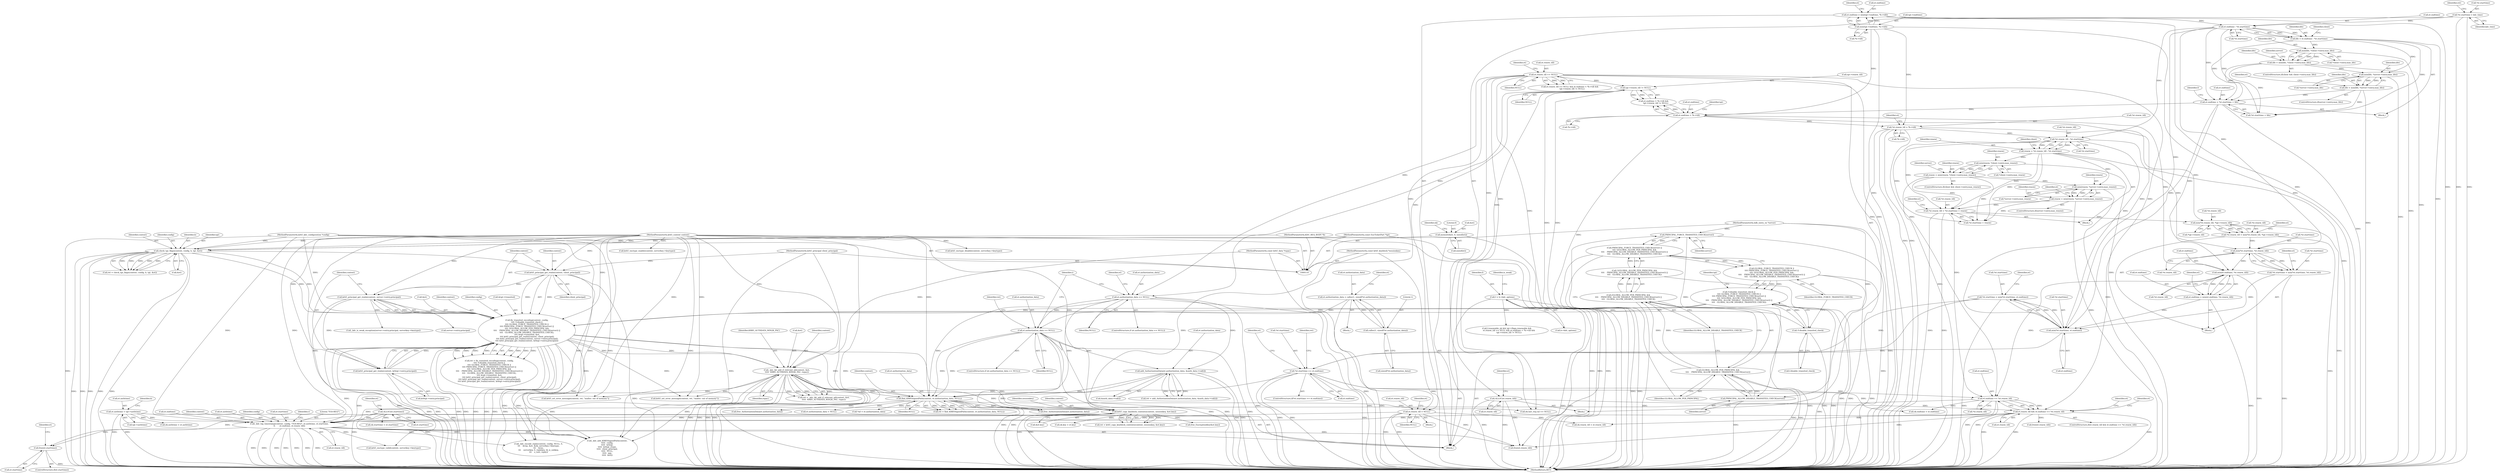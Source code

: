 digraph "0_heimdal_b1e699103f08d6a0ca46a122193c9da65f6cf837_1@API" {
"1001074" [label="(Call,free(et.starttime))"];
"1000914" [label="(Call,_kdc_log_timestamp(context, config, \"TGS-REQ\", et.authtime, et.starttime,\n\t\t       et.endtime, et.renew_till))"];
"1000788" [label="(Call,krb5_copy_keyblock_contents(context, sessionkey, &et.key))"];
"1000225" [label="(Call,fix_transited_encoding(context, config,\n\t\t\t\t !f.disable_transited_check ||\n\t\t\t\t GLOBAL_FORCE_TRANSITED_CHECK ||\n\t\t\t\t PRINCIPAL_FORCE_TRANSITED_CHECK(server) ||\n\t\t\t\t !((GLOBAL_ALLOW_PER_PRINCIPAL &&\n\t\t\t\t    PRINCIPAL_ALLOW_DISABLE_TRANSITED_CHECK(server)) ||\n\t\t\t\t   GLOBAL_ALLOW_DISABLE_TRANSITED_CHECK),\n \t\t\t\t &tgt->transited, &et,\n \t\t\t\t krb5_principal_get_realm(context, client_principal),\n \t\t\t\t krb5_principal_get_realm(context, server->entry.principal),\n\t\t\t\t krb5_principal_get_realm(context, krbtgt->entry.principal)))"];
"1000261" [label="(Call,krb5_principal_get_realm(context, krbtgt->entry.principal))"];
"1000254" [label="(Call,krb5_principal_get_realm(context, server->entry.principal))"];
"1000251" [label="(Call,krb5_principal_get_realm(context, client_principal))"];
"1000213" [label="(Call,check_tgs_flags(context, config, b, tgt, &et))"];
"1000111" [label="(MethodParameterIn,krb5_context context)"];
"1000112" [label="(MethodParameterIn,krb5_kdc_configuration *config)"];
"1000113" [label="(MethodParameterIn,KDC_REQ_BODY *b)"];
"1000115" [label="(MethodParameterIn,const EncTicketPart *tgt)"];
"1000155" [label="(Call,memset(&et, 0, sizeof(et)))"];
"1000126" [label="(MethodParameterIn,krb5_principal client_principal)"];
"1000228" [label="(Call,!f.disable_transited_check ||\n\t\t\t\t GLOBAL_FORCE_TRANSITED_CHECK ||\n\t\t\t\t PRINCIPAL_FORCE_TRANSITED_CHECK(server) ||\n\t\t\t\t !((GLOBAL_ALLOW_PER_PRINCIPAL &&\n\t\t\t\t    PRINCIPAL_ALLOW_DISABLE_TRANSITED_CHECK(server)) ||\n\t\t\t\t   GLOBAL_ALLOW_DISABLE_TRANSITED_CHECK))"];
"1000229" [label="(Call,!f.disable_transited_check)"];
"1000139" [label="(Call,f = b->kdc_options)"];
"1000233" [label="(Call,GLOBAL_FORCE_TRANSITED_CHECK ||\n\t\t\t\t PRINCIPAL_FORCE_TRANSITED_CHECK(server) ||\n\t\t\t\t !((GLOBAL_ALLOW_PER_PRINCIPAL &&\n\t\t\t\t    PRINCIPAL_ALLOW_DISABLE_TRANSITED_CHECK(server)) ||\n\t\t\t\t   GLOBAL_ALLOW_DISABLE_TRANSITED_CHECK))"];
"1000235" [label="(Call,PRINCIPAL_FORCE_TRANSITED_CHECK(server) ||\n\t\t\t\t !((GLOBAL_ALLOW_PER_PRINCIPAL &&\n\t\t\t\t    PRINCIPAL_ALLOW_DISABLE_TRANSITED_CHECK(server)) ||\n\t\t\t\t   GLOBAL_ALLOW_DISABLE_TRANSITED_CHECK))"];
"1000236" [label="(Call,PRINCIPAL_FORCE_TRANSITED_CHECK(server))"];
"1000122" [label="(MethodParameterIn,hdb_entry_ex *server)"];
"1000238" [label="(Call,!((GLOBAL_ALLOW_PER_PRINCIPAL &&\n\t\t\t\t    PRINCIPAL_ALLOW_DISABLE_TRANSITED_CHECK(server)) ||\n\t\t\t\t   GLOBAL_ALLOW_DISABLE_TRANSITED_CHECK))"];
"1000239" [label="(Call,(GLOBAL_ALLOW_PER_PRINCIPAL &&\n\t\t\t\t    PRINCIPAL_ALLOW_DISABLE_TRANSITED_CHECK(server)) ||\n\t\t\t\t   GLOBAL_ALLOW_DISABLE_TRANSITED_CHECK)"];
"1000240" [label="(Call,GLOBAL_ALLOW_PER_PRINCIPAL &&\n\t\t\t\t    PRINCIPAL_ALLOW_DISABLE_TRANSITED_CHECK(server))"];
"1000242" [label="(Call,PRINCIPAL_ALLOW_DISABLE_TRANSITED_CHECK(server))"];
"1000647" [label="(Call,_kdc_tkt_add_if_relevant_ad(context, &et,\n\t\t\t\t\t  KRB5_AUTHDATA_WIN2K_PAC, rspac))"];
"1000130" [label="(MethodParameterIn,const krb5_data *rspac)"];
"1000730" [label="(Call,find_KRB5SignedPath(context, et.authorization_data, NULL))"];
"1000710" [label="(Call,add_AuthorizationData(et.authorization_data, &auth_data->val[i]))"];
"1000682" [label="(Call,et.authorization_data == NULL)"];
"1000670" [label="(Call,et.authorization_data = calloc(1, sizeof(*et.authorization_data)))"];
"1000674" [label="(Call,calloc(1, sizeof(*et.authorization_data)))"];
"1000664" [label="(Call,et.authorization_data == NULL)"];
"1000390" [label="(Call,et.renew_till == NULL)"];
"1000404" [label="(Call,tgt->renew_till != NULL)"];
"1000119" [label="(MethodParameterIn,const krb5_keyblock *sessionkey)"];
"1000177" [label="(Call,et.authtime = tgt->authtime)"];
"1000201" [label="(Call,ALLOC(et.starttime))"];
"1000551" [label="(Call,*et.starttime == et.endtime)"];
"1000537" [label="(Call,*et.starttime = min(*et.starttime, et.endtime))"];
"1000542" [label="(Call,min(*et.starttime, et.endtime))"];
"1000511" [label="(Call,*et.starttime = min(*et.starttime, *et.renew_till))"];
"1000516" [label="(Call,min(*et.starttime, *et.renew_till))"];
"1000326" [label="(Call,et.endtime - *et.starttime)"];
"1000189" [label="(Call,et.endtime = min(tgt->endtime, *b->till))"];
"1000193" [label="(Call,min(tgt->endtime, *b->till))"];
"1000205" [label="(Call,*et.starttime = kdc_time)"];
"1000438" [label="(Call,*et.renew_till - *et.starttime)"];
"1000421" [label="(Call,*et.renew_till = *b->till)"];
"1000396" [label="(Call,et.endtime < *b->till)"];
"1000368" [label="(Call,et.endtime = *et.starttime + life)"];
"1000342" [label="(Call,life = min(life, *client->entry.max_life))"];
"1000344" [label="(Call,min(life, *client->entry.max_life))"];
"1000324" [label="(Call,life = et.endtime - *et.starttime)"];
"1000358" [label="(Call,life = min(life, *server->entry.max_life))"];
"1000360" [label="(Call,min(life, *server->entry.max_life))"];
"1000497" [label="(Call,*et.renew_till = min(*et.renew_till, *tgt->renew_till))"];
"1000502" [label="(Call,min(*et.renew_till, *tgt->renew_till))"];
"1000481" [label="(Call,*et.renew_till = *et.starttime + renew)"];
"1000436" [label="(Call,renew = *et.renew_till - *et.starttime)"];
"1000471" [label="(Call,renew = min(renew, *server->entry.max_renew))"];
"1000473" [label="(Call,min(renew, *server->entry.max_renew))"];
"1000455" [label="(Call,renew = min(renew, *client->entry.max_renew))"];
"1000457" [label="(Call,min(renew, *client->entry.max_renew))"];
"1000525" [label="(Call,et.endtime = min(et.endtime, *et.renew_till))"];
"1000529" [label="(Call,min(et.endtime, *et.renew_till))"];
"1000569" [label="(Call,et.endtime == *et.renew_till)"];
"1000582" [label="(Call,et.renew_till = NULL)"];
"1000565" [label="(Call,et.renew_till && et.endtime == *et.renew_till)"];
"1000417" [label="(Call,ALLOC(et.renew_till))"];
"1000396" [label="(Call,et.endtime < *b->till)"];
"1000668" [label="(Identifier,NULL)"];
"1000404" [label="(Call,tgt->renew_till != NULL)"];
"1000244" [label="(Identifier,GLOBAL_ALLOW_DISABLE_TRANSITED_CHECK)"];
"1000914" [label="(Call,_kdc_log_timestamp(context, config, \"TGS-REQ\", et.authtime, et.starttime,\n\t\t       et.endtime, et.renew_till))"];
"1000249" [label="(Call,&et)"];
"1000381" [label="(Identifier,f)"];
"1000228" [label="(Call,!f.disable_transited_check ||\n\t\t\t\t GLOBAL_FORCE_TRANSITED_CHECK ||\n\t\t\t\t PRINCIPAL_FORCE_TRANSITED_CHECK(server) ||\n\t\t\t\t !((GLOBAL_ALLOW_PER_PRINCIPAL &&\n\t\t\t\t    PRINCIPAL_ALLOW_DISABLE_TRANSITED_CHECK(server)) ||\n\t\t\t\t   GLOBAL_ALLOW_DISABLE_TRANSITED_CHECK))"];
"1000334" [label="(ControlStructure,if(client && client->entry.max_life))"];
"1000449" [label="(Identifier,client)"];
"1000465" [label="(ControlStructure,if(server->entry.max_renew))"];
"1000484" [label="(Identifier,et)"];
"1000409" [label="(Block,)"];
"1000710" [label="(Call,add_AuthorizationData(et.authorization_data, &auth_data->val[i]))"];
"1000481" [label="(Call,*et.renew_till = *et.starttime + renew)"];
"1000468" [label="(Identifier,server)"];
"1000140" [label="(Identifier,f)"];
"1000566" [label="(Call,et.renew_till)"];
"1000330" [label="(Call,*et.starttime)"];
"1000235" [label="(Call,PRINCIPAL_FORCE_TRANSITED_CHECK(server) ||\n\t\t\t\t !((GLOBAL_ALLOW_PER_PRINCIPAL &&\n\t\t\t\t    PRINCIPAL_ALLOW_DISABLE_TRANSITED_CHECK(server)) ||\n\t\t\t\t   GLOBAL_ALLOW_DISABLE_TRANSITED_CHECK))"];
"1000570" [label="(Call,et.endtime)"];
"1000791" [label="(Call,&et.key)"];
"1000889" [label="(Call,ek.renew_till = et.renew_till)"];
"1000708" [label="(Call,ret = add_AuthorizationData(et.authorization_data, &auth_data->val[i]))"];
"1000155" [label="(Call,memset(&et, 0, sizeof(et)))"];
"1000251" [label="(Call,krb5_principal_get_realm(context, client_principal))"];
"1000472" [label="(Identifier,renew)"];
"1000672" [label="(Identifier,et)"];
"1000456" [label="(Identifier,renew)"];
"1000447" [label="(ControlStructure,if(client && client->entry.max_renew))"];
"1000177" [label="(Call,et.authtime = tgt->authtime)"];
"1000497" [label="(Call,*et.renew_till = min(*et.renew_till, *tgt->renew_till))"];
"1000422" [label="(Call,*et.renew_till)"];
"1000812" [label="(Call,ek.key = et.key)"];
"1000786" [label="(Call,ret = krb5_copy_keyblock_contents(context, sessionkey, &et.key))"];
"1000216" [label="(Identifier,b)"];
"1000875" [label="(Call,ek.starttime = et.starttime)"];
"1000239" [label="(Call,(GLOBAL_ALLOW_PER_PRINCIPAL &&\n\t\t\t\t    PRINCIPAL_ALLOW_DISABLE_TRANSITED_CHECK(server)) ||\n\t\t\t\t   GLOBAL_ALLOW_DISABLE_TRANSITED_CHECK)"];
"1000370" [label="(Identifier,et)"];
"1000111" [label="(MethodParameterIn,krb5_context context)"];
"1000471" [label="(Call,renew = min(renew, *server->entry.max_renew))"];
"1001091" [label="(Call,free_AuthorizationData(et.authorization_data))"];
"1001033" [label="(Call,_kdc_encode_reply(context, config, NULL, 0,\n\t\t\t    &rep, &et, &ek, serverkey->keytype,\n\t\t\t    kvno,\n\t\t\t    serverkey, 0, replykey, rk_is_subkey,\n\t\t\t    e_text, reply))"];
"1000112" [label="(MethodParameterIn,krb5_kdc_configuration *config)"];
"1000439" [label="(Call,*et.renew_till)"];
"1000458" [label="(Identifier,renew)"];
"1000394" [label="(Identifier,NULL)"];
"1000342" [label="(Call,life = min(life, *client->entry.max_life))"];
"1000486" [label="(Call,*et.starttime + renew)"];
"1000193" [label="(Call,min(tgt->endtime, *b->till))"];
"1000189" [label="(Call,et.endtime = min(tgt->endtime, *b->till))"];
"1000567" [label="(Identifier,et)"];
"1000345" [label="(Identifier,life)"];
"1000927" [label="(Call,et.renew_till)"];
"1000241" [label="(Identifier,GLOBAL_ALLOW_PER_PRINCIPAL)"];
"1000212" [label="(Identifier,ret)"];
"1000236" [label="(Call,PRINCIPAL_FORCE_TRANSITED_CHECK(server))"];
"1000586" [label="(Identifier,NULL)"];
"1000217" [label="(Identifier,tgt)"];
"1000790" [label="(Identifier,sessionkey)"];
"1000551" [label="(Call,*et.starttime == et.endtime)"];
"1000789" [label="(Identifier,context)"];
"1000543" [label="(Call,*et.starttime)"];
"1000684" [label="(Identifier,et)"];
"1000181" [label="(Call,tgt->authtime)"];
"1000455" [label="(Call,renew = min(renew, *client->entry.max_renew))"];
"1000213" [label="(Call,check_tgs_flags(context, config, b, tgt, &et))"];
"1000194" [label="(Call,tgt->endtime)"];
"1000502" [label="(Call,min(*et.renew_till, *tgt->renew_till))"];
"1000210" [label="(Identifier,kdc_time)"];
"1000918" [label="(Call,et.authtime)"];
"1000868" [label="(Call,ek.authtime = et.authtime)"];
"1000400" [label="(Call,*b->till)"];
"1000514" [label="(Identifier,et)"];
"1000424" [label="(Identifier,et)"];
"1000226" [label="(Identifier,context)"];
"1000391" [label="(Call,et.renew_till)"];
"1000344" [label="(Call,min(life, *client->entry.max_life))"];
"1000578" [label="(Call,free(et.renew_till))"];
"1000141" [label="(Call,b->kdc_options)"];
"1000750" [label="(Call,free_AuthorizationData(et.authorization_data))"];
"1000669" [label="(Block,)"];
"1000516" [label="(Call,min(*et.starttime, *et.renew_till))"];
"1001007" [label="(Call,krb5_enctype_valid(context, serverkey->keytype))"];
"1000156" [label="(Call,&et)"];
"1000916" [label="(Identifier,config)"];
"1000242" [label="(Call,PRINCIPAL_ALLOW_DISABLE_TRANSITED_CHECK(server))"];
"1000163" [label="(Identifier,ek)"];
"1001074" [label="(Call,free(et.starttime))"];
"1000417" [label="(Call,ALLOC(et.renew_till))"];
"1000408" [label="(Identifier,NULL)"];
"1000405" [label="(Call,tgt->renew_till)"];
"1000261" [label="(Call,krb5_principal_get_realm(context, krbtgt->entry.principal))"];
"1000203" [label="(Identifier,et)"];
"1000325" [label="(Identifier,life)"];
"1000346" [label="(Call,*client->entry.max_life)"];
"1000538" [label="(Call,*et.starttime)"];
"1000674" [label="(Call,calloc(1, sizeof(*et.authorization_data)))"];
"1000233" [label="(Call,GLOBAL_FORCE_TRANSITED_CHECK ||\n\t\t\t\t PRINCIPAL_FORCE_TRANSITED_CHECK(server) ||\n\t\t\t\t !((GLOBAL_ALLOW_PER_PRINCIPAL &&\n\t\t\t\t    PRINCIPAL_ALLOW_DISABLE_TRANSITED_CHECK(server)) ||\n\t\t\t\t   GLOBAL_ALLOW_DISABLE_TRANSITED_CHECK))"];
"1000147" [label="(Identifier,is_weak)"];
"1000512" [label="(Call,*et.starttime)"];
"1000240" [label="(Call,GLOBAL_ALLOW_PER_PRINCIPAL &&\n\t\t\t\t    PRINCIPAL_ALLOW_DISABLE_TRANSITED_CHECK(server))"];
"1000670" [label="(Call,et.authorization_data = calloc(1, sizeof(*et.authorization_data)))"];
"1000475" [label="(Call,*server->entry.max_renew)"];
"1000229" [label="(Call,!f.disable_transited_check)"];
"1000252" [label="(Identifier,context)"];
"1000652" [label="(Identifier,rspac)"];
"1000134" [label="(Block,)"];
"1000711" [label="(Call,et.authorization_data)"];
"1000683" [label="(Call,et.authorization_data)"];
"1000542" [label="(Call,min(*et.starttime, et.endtime))"];
"1000473" [label="(Call,min(renew, *server->entry.max_renew))"];
"1000324" [label="(Call,life = et.endtime - *et.starttime)"];
"1000126" [label="(MethodParameterIn,krb5_principal client_principal)"];
"1000238" [label="(Call,!((GLOBAL_ALLOW_PER_PRINCIPAL &&\n\t\t\t\t    PRINCIPAL_ALLOW_DISABLE_TRANSITED_CHECK(server)) ||\n\t\t\t\t   GLOBAL_ALLOW_DISABLE_TRANSITED_CHECK))"];
"1000582" [label="(Call,et.renew_till = NULL)"];
"1000263" [label="(Call,krbtgt->entry.principal)"];
"1000730" [label="(Call,find_KRB5SignedPath(context, et.authorization_data, NULL))"];
"1000158" [label="(Literal,0)"];
"1000214" [label="(Identifier,context)"];
"1000234" [label="(Identifier,GLOBAL_FORCE_TRANSITED_CHECK)"];
"1001127" [label="(MethodReturn,RET)"];
"1000474" [label="(Identifier,renew)"];
"1000255" [label="(Identifier,context)"];
"1000256" [label="(Call,server->entry.principal)"];
"1000352" [label="(ControlStructure,if(server->entry.max_life))"];
"1000507" [label="(Call,*tgt->renew_till)"];
"1000432" [label="(Identifier,et)"];
"1000735" [label="(Identifier,NULL)"];
"1000459" [label="(Call,*client->entry.max_renew)"];
"1000682" [label="(Call,et.authorization_data == NULL)"];
"1000723" [label="(Call,krb5_set_error_message(context, ret, \"malloc: out of memory\"))"];
"1000569" [label="(Call,et.endtime == *et.renew_till)"];
"1000262" [label="(Identifier,context)"];
"1000550" [label="(ControlStructure,if(*et.starttime == et.endtime))"];
"1000426" [label="(Call,*b->till)"];
"1000921" [label="(Call,et.starttime)"];
"1000503" [label="(Call,*et.renew_till)"];
"1000327" [label="(Call,et.endtime)"];
"1000438" [label="(Call,*et.renew_till - *et.starttime)"];
"1000336" [label="(Identifier,client)"];
"1000362" [label="(Call,*server->entry.max_life)"];
"1000882" [label="(Call,ek.endtime = et.endtime)"];
"1000565" [label="(Call,et.renew_till && et.endtime == *et.renew_till)"];
"1000119" [label="(MethodParameterIn,const krb5_keyblock *sessionkey)"];
"1000237" [label="(Identifier,server)"];
"1000554" [label="(Identifier,et)"];
"1000205" [label="(Call,*et.starttime = kdc_time)"];
"1000457" [label="(Call,min(renew, *client->entry.max_renew))"];
"1000537" [label="(Call,*et.starttime = min(*et.starttime, et.endtime))"];
"1000443" [label="(Call,*et.starttime)"];
"1000583" [label="(Call,et.renew_till)"];
"1000418" [label="(Call,et.renew_till)"];
"1000698" [label="(Identifier,i)"];
"1000954" [label="(Call,_kdc_add_KRB5SignedPath(context,\n\t\t\t\t\t  config,\n\t\t\t\t\t  krbtgt,\n\t\t\t\t\t  krbtgt_etype,\n\t\t\t\t\t  client_principal,\n\t\t\t\t\t  NULL,\n\t\t\t\t\t  spp,\n\t\t\t\t\t  &et))"];
"1000253" [label="(Identifier,client_principal)"];
"1000395" [label="(Call,et.endtime < *b->till &&\n       tgt->renew_till != NULL)"];
"1000552" [label="(Call,*et.starttime)"];
"1000223" [label="(Call,ret = fix_transited_encoding(context, config,\n\t\t\t\t !f.disable_transited_check ||\n\t\t\t\t GLOBAL_FORCE_TRANSITED_CHECK ||\n\t\t\t\t PRINCIPAL_FORCE_TRANSITED_CHECK(server) ||\n\t\t\t\t !((GLOBAL_ALLOW_PER_PRINCIPAL &&\n\t\t\t\t    PRINCIPAL_ALLOW_DISABLE_TRANSITED_CHECK(server)) ||\n\t\t\t\t   GLOBAL_ALLOW_DISABLE_TRANSITED_CHECK),\n \t\t\t\t &tgt->transited, &et,\n \t\t\t\t krb5_principal_get_realm(context, client_principal),\n \t\t\t\t krb5_principal_get_realm(context, server->entry.principal),\n\t\t\t\t krb5_principal_get_realm(context, krbtgt->entry.principal)))"];
"1000113" [label="(MethodParameterIn,KDC_REQ_BODY *b)"];
"1000421" [label="(Call,*et.renew_till = *b->till)"];
"1000206" [label="(Call,*et.starttime)"];
"1000691" [label="(Call,krb5_set_error_message(context, ret, \"malloc: out of memory\"))"];
"1000254" [label="(Call,krb5_principal_get_realm(context, server->entry.principal))"];
"1001120" [label="(Call,free_EncryptionKey(&et.key))"];
"1000835" [label="(Call,ek.last_req.val == NULL)"];
"1000671" [label="(Call,et.authorization_data)"];
"1000397" [label="(Call,et.endtime)"];
"1000496" [label="(Block,)"];
"1000645" [label="(Call,ret = _kdc_tkt_add_if_relevant_ad(context, &et,\n\t\t\t\t\t  KRB5_AUTHDATA_WIN2K_PAC, rspac))"];
"1000577" [label="(Block,)"];
"1000511" [label="(Call,*et.starttime = min(*et.starttime, *et.renew_till))"];
"1000494" [label="(Identifier,et)"];
"1000202" [label="(Call,et.starttime)"];
"1000498" [label="(Call,*et.renew_till)"];
"1000211" [label="(Call,ret = check_tgs_flags(context, config, b, tgt, &et))"];
"1000731" [label="(Identifier,context)"];
"1000648" [label="(Identifier,context)"];
"1000197" [label="(Call,*b->till)"];
"1000665" [label="(Call,et.authorization_data)"];
"1000530" [label="(Call,et.endtime)"];
"1000122" [label="(MethodParameterIn,hdb_entry_ex *server)"];
"1000580" [label="(Identifier,et)"];
"1000187" [label="(Identifier,b)"];
"1000326" [label="(Call,et.endtime - *et.starttime)"];
"1000758" [label="(Call,et.authorization_data = NULL)"];
"1000547" [label="(Call,et.endtime)"];
"1000933" [label="(Identifier,r)"];
"1000564" [label="(ControlStructure,if(et.renew_till && et.endtime == *et.renew_till))"];
"1000225" [label="(Call,fix_transited_encoding(context, config,\n\t\t\t\t !f.disable_transited_check ||\n\t\t\t\t GLOBAL_FORCE_TRANSITED_CHECK ||\n\t\t\t\t PRINCIPAL_FORCE_TRANSITED_CHECK(server) ||\n\t\t\t\t !((GLOBAL_ALLOW_PER_PRINCIPAL &&\n\t\t\t\t    PRINCIPAL_ALLOW_DISABLE_TRANSITED_CHECK(server)) ||\n\t\t\t\t   GLOBAL_ALLOW_DISABLE_TRANSITED_CHECK),\n \t\t\t\t &tgt->transited, &et,\n \t\t\t\t krb5_principal_get_realm(context, client_principal),\n \t\t\t\t krb5_principal_get_realm(context, server->entry.principal),\n\t\t\t\t krb5_principal_get_realm(context, krbtgt->entry.principal)))"];
"1000766" [label="(Call,*ad = et.authorization_data)"];
"1000437" [label="(Identifier,renew)"];
"1000360" [label="(Call,min(life, *server->entry.max_life))"];
"1000390" [label="(Call,et.renew_till == NULL)"];
"1000664" [label="(Call,et.authorization_data == NULL)"];
"1000243" [label="(Identifier,server)"];
"1000361" [label="(Identifier,life)"];
"1000529" [label="(Call,min(et.endtime, *et.renew_till))"];
"1000190" [label="(Call,et.endtime)"];
"1000556" [label="(Call,et.endtime)"];
"1000372" [label="(Call,*et.starttime + life)"];
"1000533" [label="(Call,*et.renew_till)"];
"1000590" [label="(Identifier,et)"];
"1000369" [label="(Call,et.endtime)"];
"1000681" [label="(ControlStructure,if (et.authorization_data == NULL))"];
"1000526" [label="(Call,et.endtime)"];
"1000115" [label="(MethodParameterIn,const EncTicketPart *tgt)"];
"1000227" [label="(Identifier,config)"];
"1000436" [label="(Call,renew = *et.renew_till - *et.starttime)"];
"1001070" [label="(ControlStructure,if(et.starttime))"];
"1001023" [label="(Call,krb5_enctype_enable(context, serverkey->keytype))"];
"1000359" [label="(Identifier,life)"];
"1000527" [label="(Identifier,et)"];
"1001082" [label="(Call,free(et.renew_till))"];
"1000675" [label="(Literal,1)"];
"1000525" [label="(Call,et.endtime = min(et.endtime, *et.renew_till))"];
"1000517" [label="(Call,*et.starttime)"];
"1000647" [label="(Call,_kdc_tkt_add_if_relevant_ad(context, &et,\n\t\t\t\t\t  KRB5_AUTHDATA_WIN2K_PAC, rspac))"];
"1000355" [label="(Identifier,server)"];
"1000406" [label="(Identifier,tgt)"];
"1000597" [label="(Identifier,et)"];
"1001080" [label="(Identifier,et)"];
"1001075" [label="(Call,et.starttime)"];
"1000230" [label="(Call,f.disable_transited_check)"];
"1000651" [label="(Identifier,KRB5_AUTHDATA_WIN2K_PAC)"];
"1000728" [label="(Call,ret = find_KRB5SignedPath(context, et.authorization_data, NULL))"];
"1000573" [label="(Call,*et.renew_till)"];
"1000663" [label="(ControlStructure,if (et.authorization_data == NULL))"];
"1000689" [label="(Identifier,ret)"];
"1000788" [label="(Call,krb5_copy_keyblock_contents(context, sessionkey, &et.key))"];
"1001056" [label="(Call,krb5_enctype_disable(context, serverkey->keytype))"];
"1000398" [label="(Identifier,et)"];
"1000917" [label="(Literal,\"TGS-REQ\")"];
"1000201" [label="(Call,ALLOC(et.starttime))"];
"1000178" [label="(Call,et.authtime)"];
"1000561" [label="(Identifier,ret)"];
"1000732" [label="(Call,et.authorization_data)"];
"1000139" [label="(Call,f = b->kdc_options)"];
"1000540" [label="(Identifier,et)"];
"1000924" [label="(Call,et.endtime)"];
"1000247" [label="(Identifier,tgt)"];
"1000521" [label="(Call,*et.renew_till)"];
"1001013" [label="(Call,_kdc_is_weak_exception(server->entry.principal, serverkey->keytype))"];
"1000915" [label="(Identifier,context)"];
"1000482" [label="(Call,*et.renew_till)"];
"1000322" [label="(Block,)"];
"1000130" [label="(MethodParameterIn,const krb5_data *rspac)"];
"1000159" [label="(Call,sizeof(et))"];
"1000389" [label="(Call,et.renew_till == NULL && et.endtime < *b->till &&\n       tgt->renew_till != NULL)"];
"1000245" [label="(Call,&tgt->transited)"];
"1000686" [label="(Identifier,NULL)"];
"1000676" [label="(Call,sizeof(*et.authorization_data))"];
"1000208" [label="(Identifier,et)"];
"1000218" [label="(Call,&et)"];
"1000714" [label="(Call,&auth_data->val[i])"];
"1000343" [label="(Identifier,life)"];
"1000434" [label="(Block,)"];
"1000379" [label="(Call,f.renewable_ok && tgt->flags.renewable &&\n       et.renew_till == NULL && et.endtime < *b->till &&\n       tgt->renew_till != NULL)"];
"1000649" [label="(Call,&et)"];
"1000368" [label="(Call,et.endtime = *et.starttime + life)"];
"1000358" [label="(Call,life = min(life, *server->entry.max_life))"];
"1000215" [label="(Identifier,config)"];
"1001074" -> "1001070"  [label="AST: "];
"1001074" -> "1001075"  [label="CFG: "];
"1001075" -> "1001074"  [label="AST: "];
"1001080" -> "1001074"  [label="CFG: "];
"1001074" -> "1001127"  [label="DDG: "];
"1000914" -> "1001074"  [label="DDG: "];
"1000201" -> "1001074"  [label="DDG: "];
"1000914" -> "1000134"  [label="AST: "];
"1000914" -> "1000927"  [label="CFG: "];
"1000915" -> "1000914"  [label="AST: "];
"1000916" -> "1000914"  [label="AST: "];
"1000917" -> "1000914"  [label="AST: "];
"1000918" -> "1000914"  [label="AST: "];
"1000921" -> "1000914"  [label="AST: "];
"1000924" -> "1000914"  [label="AST: "];
"1000927" -> "1000914"  [label="AST: "];
"1000933" -> "1000914"  [label="CFG: "];
"1000914" -> "1001127"  [label="DDG: "];
"1000914" -> "1001127"  [label="DDG: "];
"1000914" -> "1001127"  [label="DDG: "];
"1000914" -> "1001127"  [label="DDG: "];
"1000914" -> "1001127"  [label="DDG: "];
"1000914" -> "1001127"  [label="DDG: "];
"1000914" -> "1001127"  [label="DDG: "];
"1000788" -> "1000914"  [label="DDG: "];
"1000111" -> "1000914"  [label="DDG: "];
"1000225" -> "1000914"  [label="DDG: "];
"1000112" -> "1000914"  [label="DDG: "];
"1000177" -> "1000914"  [label="DDG: "];
"1000201" -> "1000914"  [label="DDG: "];
"1000551" -> "1000914"  [label="DDG: "];
"1000569" -> "1000914"  [label="DDG: "];
"1000582" -> "1000914"  [label="DDG: "];
"1000565" -> "1000914"  [label="DDG: "];
"1000914" -> "1000954"  [label="DDG: "];
"1000914" -> "1000954"  [label="DDG: "];
"1000914" -> "1001007"  [label="DDG: "];
"1000914" -> "1001033"  [label="DDG: "];
"1000914" -> "1001082"  [label="DDG: "];
"1000788" -> "1000786"  [label="AST: "];
"1000788" -> "1000791"  [label="CFG: "];
"1000789" -> "1000788"  [label="AST: "];
"1000790" -> "1000788"  [label="AST: "];
"1000791" -> "1000788"  [label="AST: "];
"1000786" -> "1000788"  [label="CFG: "];
"1000788" -> "1001127"  [label="DDG: "];
"1000788" -> "1001127"  [label="DDG: "];
"1000788" -> "1000786"  [label="DDG: "];
"1000788" -> "1000786"  [label="DDG: "];
"1000788" -> "1000786"  [label="DDG: "];
"1000225" -> "1000788"  [label="DDG: "];
"1000647" -> "1000788"  [label="DDG: "];
"1000730" -> "1000788"  [label="DDG: "];
"1000111" -> "1000788"  [label="DDG: "];
"1000119" -> "1000788"  [label="DDG: "];
"1000788" -> "1000812"  [label="DDG: "];
"1000788" -> "1001120"  [label="DDG: "];
"1000225" -> "1000223"  [label="AST: "];
"1000225" -> "1000261"  [label="CFG: "];
"1000226" -> "1000225"  [label="AST: "];
"1000227" -> "1000225"  [label="AST: "];
"1000228" -> "1000225"  [label="AST: "];
"1000245" -> "1000225"  [label="AST: "];
"1000249" -> "1000225"  [label="AST: "];
"1000251" -> "1000225"  [label="AST: "];
"1000254" -> "1000225"  [label="AST: "];
"1000261" -> "1000225"  [label="AST: "];
"1000223" -> "1000225"  [label="CFG: "];
"1000225" -> "1001127"  [label="DDG: "];
"1000225" -> "1001127"  [label="DDG: "];
"1000225" -> "1001127"  [label="DDG: "];
"1000225" -> "1001127"  [label="DDG: "];
"1000225" -> "1001127"  [label="DDG: "];
"1000225" -> "1001127"  [label="DDG: "];
"1000225" -> "1001127"  [label="DDG: "];
"1000225" -> "1001127"  [label="DDG: "];
"1000225" -> "1000223"  [label="DDG: "];
"1000225" -> "1000223"  [label="DDG: "];
"1000225" -> "1000223"  [label="DDG: "];
"1000225" -> "1000223"  [label="DDG: "];
"1000225" -> "1000223"  [label="DDG: "];
"1000225" -> "1000223"  [label="DDG: "];
"1000225" -> "1000223"  [label="DDG: "];
"1000225" -> "1000223"  [label="DDG: "];
"1000261" -> "1000225"  [label="DDG: "];
"1000261" -> "1000225"  [label="DDG: "];
"1000111" -> "1000225"  [label="DDG: "];
"1000213" -> "1000225"  [label="DDG: "];
"1000213" -> "1000225"  [label="DDG: "];
"1000112" -> "1000225"  [label="DDG: "];
"1000228" -> "1000225"  [label="DDG: "];
"1000228" -> "1000225"  [label="DDG: "];
"1000251" -> "1000225"  [label="DDG: "];
"1000251" -> "1000225"  [label="DDG: "];
"1000254" -> "1000225"  [label="DDG: "];
"1000254" -> "1000225"  [label="DDG: "];
"1000225" -> "1000647"  [label="DDG: "];
"1000225" -> "1000647"  [label="DDG: "];
"1000225" -> "1000691"  [label="DDG: "];
"1000225" -> "1000723"  [label="DDG: "];
"1000225" -> "1000730"  [label="DDG: "];
"1000225" -> "1000954"  [label="DDG: "];
"1000225" -> "1001033"  [label="DDG: "];
"1000261" -> "1000263"  [label="CFG: "];
"1000262" -> "1000261"  [label="AST: "];
"1000263" -> "1000261"  [label="AST: "];
"1000261" -> "1001127"  [label="DDG: "];
"1000254" -> "1000261"  [label="DDG: "];
"1000111" -> "1000261"  [label="DDG: "];
"1000254" -> "1000256"  [label="CFG: "];
"1000255" -> "1000254"  [label="AST: "];
"1000256" -> "1000254"  [label="AST: "];
"1000262" -> "1000254"  [label="CFG: "];
"1000254" -> "1001127"  [label="DDG: "];
"1000251" -> "1000254"  [label="DDG: "];
"1000111" -> "1000254"  [label="DDG: "];
"1000254" -> "1001013"  [label="DDG: "];
"1000251" -> "1000253"  [label="CFG: "];
"1000252" -> "1000251"  [label="AST: "];
"1000253" -> "1000251"  [label="AST: "];
"1000255" -> "1000251"  [label="CFG: "];
"1000251" -> "1001127"  [label="DDG: "];
"1000213" -> "1000251"  [label="DDG: "];
"1000111" -> "1000251"  [label="DDG: "];
"1000126" -> "1000251"  [label="DDG: "];
"1000251" -> "1000954"  [label="DDG: "];
"1000213" -> "1000211"  [label="AST: "];
"1000213" -> "1000218"  [label="CFG: "];
"1000214" -> "1000213"  [label="AST: "];
"1000215" -> "1000213"  [label="AST: "];
"1000216" -> "1000213"  [label="AST: "];
"1000217" -> "1000213"  [label="AST: "];
"1000218" -> "1000213"  [label="AST: "];
"1000211" -> "1000213"  [label="CFG: "];
"1000213" -> "1001127"  [label="DDG: "];
"1000213" -> "1001127"  [label="DDG: "];
"1000213" -> "1001127"  [label="DDG: "];
"1000213" -> "1001127"  [label="DDG: "];
"1000213" -> "1001127"  [label="DDG: "];
"1000213" -> "1000211"  [label="DDG: "];
"1000213" -> "1000211"  [label="DDG: "];
"1000213" -> "1000211"  [label="DDG: "];
"1000213" -> "1000211"  [label="DDG: "];
"1000213" -> "1000211"  [label="DDG: "];
"1000111" -> "1000213"  [label="DDG: "];
"1000112" -> "1000213"  [label="DDG: "];
"1000113" -> "1000213"  [label="DDG: "];
"1000115" -> "1000213"  [label="DDG: "];
"1000155" -> "1000213"  [label="DDG: "];
"1000111" -> "1000110"  [label="AST: "];
"1000111" -> "1001127"  [label="DDG: "];
"1000111" -> "1000647"  [label="DDG: "];
"1000111" -> "1000691"  [label="DDG: "];
"1000111" -> "1000723"  [label="DDG: "];
"1000111" -> "1000730"  [label="DDG: "];
"1000111" -> "1000954"  [label="DDG: "];
"1000111" -> "1001007"  [label="DDG: "];
"1000111" -> "1001023"  [label="DDG: "];
"1000111" -> "1001033"  [label="DDG: "];
"1000111" -> "1001056"  [label="DDG: "];
"1000112" -> "1000110"  [label="AST: "];
"1000112" -> "1001127"  [label="DDG: "];
"1000112" -> "1000954"  [label="DDG: "];
"1000112" -> "1001033"  [label="DDG: "];
"1000113" -> "1000110"  [label="AST: "];
"1000113" -> "1001127"  [label="DDG: "];
"1000115" -> "1000110"  [label="AST: "];
"1000115" -> "1001127"  [label="DDG: "];
"1000155" -> "1000134"  [label="AST: "];
"1000155" -> "1000159"  [label="CFG: "];
"1000156" -> "1000155"  [label="AST: "];
"1000158" -> "1000155"  [label="AST: "];
"1000159" -> "1000155"  [label="AST: "];
"1000163" -> "1000155"  [label="CFG: "];
"1000155" -> "1001127"  [label="DDG: "];
"1000126" -> "1000110"  [label="AST: "];
"1000126" -> "1001127"  [label="DDG: "];
"1000126" -> "1000954"  [label="DDG: "];
"1000228" -> "1000229"  [label="CFG: "];
"1000228" -> "1000233"  [label="CFG: "];
"1000229" -> "1000228"  [label="AST: "];
"1000233" -> "1000228"  [label="AST: "];
"1000247" -> "1000228"  [label="CFG: "];
"1000228" -> "1001127"  [label="DDG: "];
"1000228" -> "1001127"  [label="DDG: "];
"1000229" -> "1000228"  [label="DDG: "];
"1000233" -> "1000228"  [label="DDG: "];
"1000233" -> "1000228"  [label="DDG: "];
"1000229" -> "1000230"  [label="CFG: "];
"1000230" -> "1000229"  [label="AST: "];
"1000234" -> "1000229"  [label="CFG: "];
"1000229" -> "1001127"  [label="DDG: "];
"1000139" -> "1000229"  [label="DDG: "];
"1000139" -> "1000134"  [label="AST: "];
"1000139" -> "1000141"  [label="CFG: "];
"1000140" -> "1000139"  [label="AST: "];
"1000141" -> "1000139"  [label="AST: "];
"1000147" -> "1000139"  [label="CFG: "];
"1000139" -> "1001127"  [label="DDG: "];
"1000139" -> "1001127"  [label="DDG: "];
"1000139" -> "1000379"  [label="DDG: "];
"1000233" -> "1000234"  [label="CFG: "];
"1000233" -> "1000235"  [label="CFG: "];
"1000234" -> "1000233"  [label="AST: "];
"1000235" -> "1000233"  [label="AST: "];
"1000233" -> "1001127"  [label="DDG: "];
"1000233" -> "1001127"  [label="DDG: "];
"1000235" -> "1000233"  [label="DDG: "];
"1000235" -> "1000233"  [label="DDG: "];
"1000235" -> "1000236"  [label="CFG: "];
"1000235" -> "1000238"  [label="CFG: "];
"1000236" -> "1000235"  [label="AST: "];
"1000238" -> "1000235"  [label="AST: "];
"1000235" -> "1001127"  [label="DDG: "];
"1000235" -> "1001127"  [label="DDG: "];
"1000236" -> "1000235"  [label="DDG: "];
"1000238" -> "1000235"  [label="DDG: "];
"1000236" -> "1000237"  [label="CFG: "];
"1000237" -> "1000236"  [label="AST: "];
"1000241" -> "1000236"  [label="CFG: "];
"1000236" -> "1001127"  [label="DDG: "];
"1000122" -> "1000236"  [label="DDG: "];
"1000236" -> "1000242"  [label="DDG: "];
"1000122" -> "1000110"  [label="AST: "];
"1000122" -> "1001127"  [label="DDG: "];
"1000122" -> "1000242"  [label="DDG: "];
"1000238" -> "1000239"  [label="CFG: "];
"1000239" -> "1000238"  [label="AST: "];
"1000238" -> "1001127"  [label="DDG: "];
"1000239" -> "1000238"  [label="DDG: "];
"1000239" -> "1000238"  [label="DDG: "];
"1000239" -> "1000240"  [label="CFG: "];
"1000239" -> "1000244"  [label="CFG: "];
"1000240" -> "1000239"  [label="AST: "];
"1000244" -> "1000239"  [label="AST: "];
"1000239" -> "1001127"  [label="DDG: "];
"1000239" -> "1001127"  [label="DDG: "];
"1000240" -> "1000239"  [label="DDG: "];
"1000240" -> "1000239"  [label="DDG: "];
"1000240" -> "1000241"  [label="CFG: "];
"1000240" -> "1000242"  [label="CFG: "];
"1000241" -> "1000240"  [label="AST: "];
"1000242" -> "1000240"  [label="AST: "];
"1000244" -> "1000240"  [label="CFG: "];
"1000240" -> "1001127"  [label="DDG: "];
"1000240" -> "1001127"  [label="DDG: "];
"1000242" -> "1000240"  [label="DDG: "];
"1000242" -> "1000243"  [label="CFG: "];
"1000243" -> "1000242"  [label="AST: "];
"1000242" -> "1001127"  [label="DDG: "];
"1000647" -> "1000645"  [label="AST: "];
"1000647" -> "1000652"  [label="CFG: "];
"1000648" -> "1000647"  [label="AST: "];
"1000649" -> "1000647"  [label="AST: "];
"1000651" -> "1000647"  [label="AST: "];
"1000652" -> "1000647"  [label="AST: "];
"1000645" -> "1000647"  [label="CFG: "];
"1000647" -> "1001127"  [label="DDG: "];
"1000647" -> "1001127"  [label="DDG: "];
"1000647" -> "1001127"  [label="DDG: "];
"1000647" -> "1001127"  [label="DDG: "];
"1000647" -> "1000645"  [label="DDG: "];
"1000647" -> "1000645"  [label="DDG: "];
"1000647" -> "1000645"  [label="DDG: "];
"1000647" -> "1000645"  [label="DDG: "];
"1000130" -> "1000647"  [label="DDG: "];
"1000647" -> "1000691"  [label="DDG: "];
"1000647" -> "1000723"  [label="DDG: "];
"1000647" -> "1000730"  [label="DDG: "];
"1000647" -> "1000954"  [label="DDG: "];
"1000647" -> "1001033"  [label="DDG: "];
"1000130" -> "1000110"  [label="AST: "];
"1000130" -> "1001127"  [label="DDG: "];
"1000730" -> "1000728"  [label="AST: "];
"1000730" -> "1000735"  [label="CFG: "];
"1000731" -> "1000730"  [label="AST: "];
"1000732" -> "1000730"  [label="AST: "];
"1000735" -> "1000730"  [label="AST: "];
"1000728" -> "1000730"  [label="CFG: "];
"1000730" -> "1001127"  [label="DDG: "];
"1000730" -> "1001127"  [label="DDG: "];
"1000730" -> "1000728"  [label="DDG: "];
"1000730" -> "1000728"  [label="DDG: "];
"1000730" -> "1000728"  [label="DDG: "];
"1000710" -> "1000730"  [label="DDG: "];
"1000682" -> "1000730"  [label="DDG: "];
"1000682" -> "1000730"  [label="DDG: "];
"1000664" -> "1000730"  [label="DDG: "];
"1000664" -> "1000730"  [label="DDG: "];
"1000730" -> "1000750"  [label="DDG: "];
"1000730" -> "1000758"  [label="DDG: "];
"1000730" -> "1000766"  [label="DDG: "];
"1000730" -> "1000835"  [label="DDG: "];
"1000730" -> "1001091"  [label="DDG: "];
"1000710" -> "1000708"  [label="AST: "];
"1000710" -> "1000714"  [label="CFG: "];
"1000711" -> "1000710"  [label="AST: "];
"1000714" -> "1000710"  [label="AST: "];
"1000708" -> "1000710"  [label="CFG: "];
"1000710" -> "1001127"  [label="DDG: "];
"1000710" -> "1001127"  [label="DDG: "];
"1000710" -> "1000708"  [label="DDG: "];
"1000710" -> "1000708"  [label="DDG: "];
"1000682" -> "1000710"  [label="DDG: "];
"1000664" -> "1000710"  [label="DDG: "];
"1000710" -> "1001091"  [label="DDG: "];
"1000682" -> "1000681"  [label="AST: "];
"1000682" -> "1000686"  [label="CFG: "];
"1000683" -> "1000682"  [label="AST: "];
"1000686" -> "1000682"  [label="AST: "];
"1000689" -> "1000682"  [label="CFG: "];
"1000698" -> "1000682"  [label="CFG: "];
"1000682" -> "1001127"  [label="DDG: "];
"1000682" -> "1001127"  [label="DDG: "];
"1000682" -> "1001127"  [label="DDG: "];
"1000670" -> "1000682"  [label="DDG: "];
"1000664" -> "1000682"  [label="DDG: "];
"1000682" -> "1001091"  [label="DDG: "];
"1000670" -> "1000669"  [label="AST: "];
"1000670" -> "1000674"  [label="CFG: "];
"1000671" -> "1000670"  [label="AST: "];
"1000674" -> "1000670"  [label="AST: "];
"1000684" -> "1000670"  [label="CFG: "];
"1000670" -> "1001127"  [label="DDG: "];
"1000674" -> "1000670"  [label="DDG: "];
"1000674" -> "1000676"  [label="CFG: "];
"1000675" -> "1000674"  [label="AST: "];
"1000676" -> "1000674"  [label="AST: "];
"1000664" -> "1000663"  [label="AST: "];
"1000664" -> "1000668"  [label="CFG: "];
"1000665" -> "1000664"  [label="AST: "];
"1000668" -> "1000664"  [label="AST: "];
"1000672" -> "1000664"  [label="CFG: "];
"1000698" -> "1000664"  [label="CFG: "];
"1000664" -> "1001127"  [label="DDG: "];
"1000664" -> "1001127"  [label="DDG: "];
"1000390" -> "1000664"  [label="DDG: "];
"1000404" -> "1000664"  [label="DDG: "];
"1000390" -> "1000389"  [label="AST: "];
"1000390" -> "1000394"  [label="CFG: "];
"1000391" -> "1000390"  [label="AST: "];
"1000394" -> "1000390"  [label="AST: "];
"1000398" -> "1000390"  [label="CFG: "];
"1000389" -> "1000390"  [label="CFG: "];
"1000390" -> "1001127"  [label="DDG: "];
"1000390" -> "1001127"  [label="DDG: "];
"1000390" -> "1000389"  [label="DDG: "];
"1000390" -> "1000389"  [label="DDG: "];
"1000390" -> "1000404"  [label="DDG: "];
"1000390" -> "1000417"  [label="DDG: "];
"1000390" -> "1000565"  [label="DDG: "];
"1000390" -> "1000582"  [label="DDG: "];
"1000390" -> "1000835"  [label="DDG: "];
"1000390" -> "1001082"  [label="DDG: "];
"1000404" -> "1000395"  [label="AST: "];
"1000404" -> "1000408"  [label="CFG: "];
"1000405" -> "1000404"  [label="AST: "];
"1000408" -> "1000404"  [label="AST: "];
"1000395" -> "1000404"  [label="CFG: "];
"1000404" -> "1001127"  [label="DDG: "];
"1000404" -> "1001127"  [label="DDG: "];
"1000404" -> "1000395"  [label="DDG: "];
"1000404" -> "1000395"  [label="DDG: "];
"1000404" -> "1000582"  [label="DDG: "];
"1000404" -> "1000835"  [label="DDG: "];
"1000119" -> "1000110"  [label="AST: "];
"1000119" -> "1001127"  [label="DDG: "];
"1000177" -> "1000134"  [label="AST: "];
"1000177" -> "1000181"  [label="CFG: "];
"1000178" -> "1000177"  [label="AST: "];
"1000181" -> "1000177"  [label="AST: "];
"1000187" -> "1000177"  [label="CFG: "];
"1000177" -> "1001127"  [label="DDG: "];
"1000177" -> "1001127"  [label="DDG: "];
"1000177" -> "1000868"  [label="DDG: "];
"1000201" -> "1000134"  [label="AST: "];
"1000201" -> "1000202"  [label="CFG: "];
"1000202" -> "1000201"  [label="AST: "];
"1000208" -> "1000201"  [label="CFG: "];
"1000201" -> "1001127"  [label="DDG: "];
"1000201" -> "1001127"  [label="DDG: "];
"1000201" -> "1000875"  [label="DDG: "];
"1000551" -> "1000550"  [label="AST: "];
"1000551" -> "1000556"  [label="CFG: "];
"1000552" -> "1000551"  [label="AST: "];
"1000556" -> "1000551"  [label="AST: "];
"1000561" -> "1000551"  [label="CFG: "];
"1000567" -> "1000551"  [label="CFG: "];
"1000551" -> "1001127"  [label="DDG: "];
"1000551" -> "1001127"  [label="DDG: "];
"1000551" -> "1001127"  [label="DDG: "];
"1000537" -> "1000551"  [label="DDG: "];
"1000542" -> "1000551"  [label="DDG: "];
"1000551" -> "1000569"  [label="DDG: "];
"1000551" -> "1000882"  [label="DDG: "];
"1000537" -> "1000134"  [label="AST: "];
"1000537" -> "1000542"  [label="CFG: "];
"1000538" -> "1000537"  [label="AST: "];
"1000542" -> "1000537"  [label="AST: "];
"1000554" -> "1000537"  [label="CFG: "];
"1000537" -> "1001127"  [label="DDG: "];
"1000542" -> "1000537"  [label="DDG: "];
"1000542" -> "1000537"  [label="DDG: "];
"1000542" -> "1000547"  [label="CFG: "];
"1000543" -> "1000542"  [label="AST: "];
"1000547" -> "1000542"  [label="AST: "];
"1000511" -> "1000542"  [label="DDG: "];
"1000326" -> "1000542"  [label="DDG: "];
"1000438" -> "1000542"  [label="DDG: "];
"1000368" -> "1000542"  [label="DDG: "];
"1000396" -> "1000542"  [label="DDG: "];
"1000525" -> "1000542"  [label="DDG: "];
"1000511" -> "1000496"  [label="AST: "];
"1000511" -> "1000516"  [label="CFG: "];
"1000512" -> "1000511"  [label="AST: "];
"1000516" -> "1000511"  [label="AST: "];
"1000527" -> "1000511"  [label="CFG: "];
"1000511" -> "1001127"  [label="DDG: "];
"1000516" -> "1000511"  [label="DDG: "];
"1000516" -> "1000511"  [label="DDG: "];
"1000516" -> "1000521"  [label="CFG: "];
"1000517" -> "1000516"  [label="AST: "];
"1000521" -> "1000516"  [label="AST: "];
"1000326" -> "1000516"  [label="DDG: "];
"1000438" -> "1000516"  [label="DDG: "];
"1000497" -> "1000516"  [label="DDG: "];
"1000516" -> "1000529"  [label="DDG: "];
"1000326" -> "1000324"  [label="AST: "];
"1000326" -> "1000330"  [label="CFG: "];
"1000327" -> "1000326"  [label="AST: "];
"1000330" -> "1000326"  [label="AST: "];
"1000324" -> "1000326"  [label="CFG: "];
"1000326" -> "1000324"  [label="DDG: "];
"1000326" -> "1000324"  [label="DDG: "];
"1000189" -> "1000326"  [label="DDG: "];
"1000205" -> "1000326"  [label="DDG: "];
"1000326" -> "1000368"  [label="DDG: "];
"1000326" -> "1000372"  [label="DDG: "];
"1000326" -> "1000438"  [label="DDG: "];
"1000189" -> "1000134"  [label="AST: "];
"1000189" -> "1000193"  [label="CFG: "];
"1000190" -> "1000189"  [label="AST: "];
"1000193" -> "1000189"  [label="AST: "];
"1000203" -> "1000189"  [label="CFG: "];
"1000189" -> "1001127"  [label="DDG: "];
"1000189" -> "1001127"  [label="DDG: "];
"1000193" -> "1000189"  [label="DDG: "];
"1000193" -> "1000189"  [label="DDG: "];
"1000193" -> "1000197"  [label="CFG: "];
"1000194" -> "1000193"  [label="AST: "];
"1000197" -> "1000193"  [label="AST: "];
"1000193" -> "1001127"  [label="DDG: "];
"1000193" -> "1001127"  [label="DDG: "];
"1000193" -> "1000396"  [label="DDG: "];
"1000193" -> "1000421"  [label="DDG: "];
"1000205" -> "1000134"  [label="AST: "];
"1000205" -> "1000210"  [label="CFG: "];
"1000206" -> "1000205"  [label="AST: "];
"1000210" -> "1000205"  [label="AST: "];
"1000212" -> "1000205"  [label="CFG: "];
"1000205" -> "1001127"  [label="DDG: "];
"1000205" -> "1001127"  [label="DDG: "];
"1000438" -> "1000436"  [label="AST: "];
"1000438" -> "1000443"  [label="CFG: "];
"1000439" -> "1000438"  [label="AST: "];
"1000443" -> "1000438"  [label="AST: "];
"1000436" -> "1000438"  [label="CFG: "];
"1000438" -> "1000436"  [label="DDG: "];
"1000438" -> "1000436"  [label="DDG: "];
"1000421" -> "1000438"  [label="DDG: "];
"1000438" -> "1000481"  [label="DDG: "];
"1000438" -> "1000486"  [label="DDG: "];
"1000421" -> "1000409"  [label="AST: "];
"1000421" -> "1000426"  [label="CFG: "];
"1000422" -> "1000421"  [label="AST: "];
"1000426" -> "1000421"  [label="AST: "];
"1000432" -> "1000421"  [label="CFG: "];
"1000421" -> "1001127"  [label="DDG: "];
"1000421" -> "1001127"  [label="DDG: "];
"1000396" -> "1000421"  [label="DDG: "];
"1000421" -> "1000502"  [label="DDG: "];
"1000421" -> "1000569"  [label="DDG: "];
"1000396" -> "1000395"  [label="AST: "];
"1000396" -> "1000400"  [label="CFG: "];
"1000397" -> "1000396"  [label="AST: "];
"1000400" -> "1000396"  [label="AST: "];
"1000406" -> "1000396"  [label="CFG: "];
"1000395" -> "1000396"  [label="CFG: "];
"1000396" -> "1001127"  [label="DDG: "];
"1000396" -> "1000395"  [label="DDG: "];
"1000396" -> "1000395"  [label="DDG: "];
"1000368" -> "1000396"  [label="DDG: "];
"1000396" -> "1000529"  [label="DDG: "];
"1000368" -> "1000322"  [label="AST: "];
"1000368" -> "1000372"  [label="CFG: "];
"1000369" -> "1000368"  [label="AST: "];
"1000372" -> "1000368"  [label="AST: "];
"1000381" -> "1000368"  [label="CFG: "];
"1000368" -> "1001127"  [label="DDG: "];
"1000342" -> "1000368"  [label="DDG: "];
"1000324" -> "1000368"  [label="DDG: "];
"1000358" -> "1000368"  [label="DDG: "];
"1000368" -> "1000529"  [label="DDG: "];
"1000342" -> "1000334"  [label="AST: "];
"1000342" -> "1000344"  [label="CFG: "];
"1000343" -> "1000342"  [label="AST: "];
"1000344" -> "1000342"  [label="AST: "];
"1000355" -> "1000342"  [label="CFG: "];
"1000342" -> "1001127"  [label="DDG: "];
"1000344" -> "1000342"  [label="DDG: "];
"1000344" -> "1000342"  [label="DDG: "];
"1000342" -> "1000360"  [label="DDG: "];
"1000342" -> "1000372"  [label="DDG: "];
"1000344" -> "1000346"  [label="CFG: "];
"1000345" -> "1000344"  [label="AST: "];
"1000346" -> "1000344"  [label="AST: "];
"1000344" -> "1001127"  [label="DDG: "];
"1000324" -> "1000344"  [label="DDG: "];
"1000324" -> "1000322"  [label="AST: "];
"1000325" -> "1000324"  [label="AST: "];
"1000336" -> "1000324"  [label="CFG: "];
"1000324" -> "1001127"  [label="DDG: "];
"1000324" -> "1000360"  [label="DDG: "];
"1000324" -> "1000372"  [label="DDG: "];
"1000358" -> "1000352"  [label="AST: "];
"1000358" -> "1000360"  [label="CFG: "];
"1000359" -> "1000358"  [label="AST: "];
"1000360" -> "1000358"  [label="AST: "];
"1000370" -> "1000358"  [label="CFG: "];
"1000358" -> "1001127"  [label="DDG: "];
"1000360" -> "1000358"  [label="DDG: "];
"1000360" -> "1000358"  [label="DDG: "];
"1000358" -> "1000372"  [label="DDG: "];
"1000360" -> "1000362"  [label="CFG: "];
"1000361" -> "1000360"  [label="AST: "];
"1000362" -> "1000360"  [label="AST: "];
"1000360" -> "1001127"  [label="DDG: "];
"1000497" -> "1000496"  [label="AST: "];
"1000497" -> "1000502"  [label="CFG: "];
"1000498" -> "1000497"  [label="AST: "];
"1000502" -> "1000497"  [label="AST: "];
"1000514" -> "1000497"  [label="CFG: "];
"1000497" -> "1001127"  [label="DDG: "];
"1000502" -> "1000497"  [label="DDG: "];
"1000502" -> "1000497"  [label="DDG: "];
"1000502" -> "1000507"  [label="CFG: "];
"1000503" -> "1000502"  [label="AST: "];
"1000507" -> "1000502"  [label="AST: "];
"1000502" -> "1001127"  [label="DDG: "];
"1000481" -> "1000502"  [label="DDG: "];
"1000481" -> "1000434"  [label="AST: "];
"1000481" -> "1000486"  [label="CFG: "];
"1000482" -> "1000481"  [label="AST: "];
"1000486" -> "1000481"  [label="AST: "];
"1000494" -> "1000481"  [label="CFG: "];
"1000481" -> "1001127"  [label="DDG: "];
"1000481" -> "1001127"  [label="DDG: "];
"1000436" -> "1000481"  [label="DDG: "];
"1000471" -> "1000481"  [label="DDG: "];
"1000455" -> "1000481"  [label="DDG: "];
"1000481" -> "1000569"  [label="DDG: "];
"1000436" -> "1000434"  [label="AST: "];
"1000437" -> "1000436"  [label="AST: "];
"1000449" -> "1000436"  [label="CFG: "];
"1000436" -> "1001127"  [label="DDG: "];
"1000436" -> "1000457"  [label="DDG: "];
"1000436" -> "1000473"  [label="DDG: "];
"1000436" -> "1000486"  [label="DDG: "];
"1000471" -> "1000465"  [label="AST: "];
"1000471" -> "1000473"  [label="CFG: "];
"1000472" -> "1000471"  [label="AST: "];
"1000473" -> "1000471"  [label="AST: "];
"1000484" -> "1000471"  [label="CFG: "];
"1000471" -> "1001127"  [label="DDG: "];
"1000473" -> "1000471"  [label="DDG: "];
"1000473" -> "1000471"  [label="DDG: "];
"1000471" -> "1000486"  [label="DDG: "];
"1000473" -> "1000475"  [label="CFG: "];
"1000474" -> "1000473"  [label="AST: "];
"1000475" -> "1000473"  [label="AST: "];
"1000473" -> "1001127"  [label="DDG: "];
"1000455" -> "1000473"  [label="DDG: "];
"1000455" -> "1000447"  [label="AST: "];
"1000455" -> "1000457"  [label="CFG: "];
"1000456" -> "1000455"  [label="AST: "];
"1000457" -> "1000455"  [label="AST: "];
"1000468" -> "1000455"  [label="CFG: "];
"1000455" -> "1001127"  [label="DDG: "];
"1000457" -> "1000455"  [label="DDG: "];
"1000457" -> "1000455"  [label="DDG: "];
"1000455" -> "1000486"  [label="DDG: "];
"1000457" -> "1000459"  [label="CFG: "];
"1000458" -> "1000457"  [label="AST: "];
"1000459" -> "1000457"  [label="AST: "];
"1000457" -> "1001127"  [label="DDG: "];
"1000525" -> "1000496"  [label="AST: "];
"1000525" -> "1000529"  [label="CFG: "];
"1000526" -> "1000525"  [label="AST: "];
"1000529" -> "1000525"  [label="AST: "];
"1000540" -> "1000525"  [label="CFG: "];
"1000525" -> "1001127"  [label="DDG: "];
"1000529" -> "1000525"  [label="DDG: "];
"1000529" -> "1000525"  [label="DDG: "];
"1000529" -> "1000533"  [label="CFG: "];
"1000530" -> "1000529"  [label="AST: "];
"1000533" -> "1000529"  [label="AST: "];
"1000529" -> "1001127"  [label="DDG: "];
"1000529" -> "1000569"  [label="DDG: "];
"1000569" -> "1000565"  [label="AST: "];
"1000569" -> "1000573"  [label="CFG: "];
"1000570" -> "1000569"  [label="AST: "];
"1000573" -> "1000569"  [label="AST: "];
"1000565" -> "1000569"  [label="CFG: "];
"1000569" -> "1001127"  [label="DDG: "];
"1000569" -> "1001127"  [label="DDG: "];
"1000569" -> "1000565"  [label="DDG: "];
"1000569" -> "1000565"  [label="DDG: "];
"1000569" -> "1000882"  [label="DDG: "];
"1000582" -> "1000577"  [label="AST: "];
"1000582" -> "1000586"  [label="CFG: "];
"1000583" -> "1000582"  [label="AST: "];
"1000586" -> "1000582"  [label="AST: "];
"1000590" -> "1000582"  [label="CFG: "];
"1000582" -> "1001127"  [label="DDG: "];
"1000582" -> "1001127"  [label="DDG: "];
"1000582" -> "1000889"  [label="DDG: "];
"1000582" -> "1001082"  [label="DDG: "];
"1000565" -> "1000564"  [label="AST: "];
"1000565" -> "1000566"  [label="CFG: "];
"1000566" -> "1000565"  [label="AST: "];
"1000580" -> "1000565"  [label="CFG: "];
"1000597" -> "1000565"  [label="CFG: "];
"1000565" -> "1001127"  [label="DDG: "];
"1000565" -> "1001127"  [label="DDG: "];
"1000565" -> "1001127"  [label="DDG: "];
"1000417" -> "1000565"  [label="DDG: "];
"1000565" -> "1000578"  [label="DDG: "];
"1000565" -> "1000889"  [label="DDG: "];
"1000565" -> "1001082"  [label="DDG: "];
"1000417" -> "1000409"  [label="AST: "];
"1000417" -> "1000418"  [label="CFG: "];
"1000418" -> "1000417"  [label="AST: "];
"1000424" -> "1000417"  [label="CFG: "];
"1000417" -> "1001127"  [label="DDG: "];
"1000417" -> "1001127"  [label="DDG: "];
"1000417" -> "1001082"  [label="DDG: "];
}
